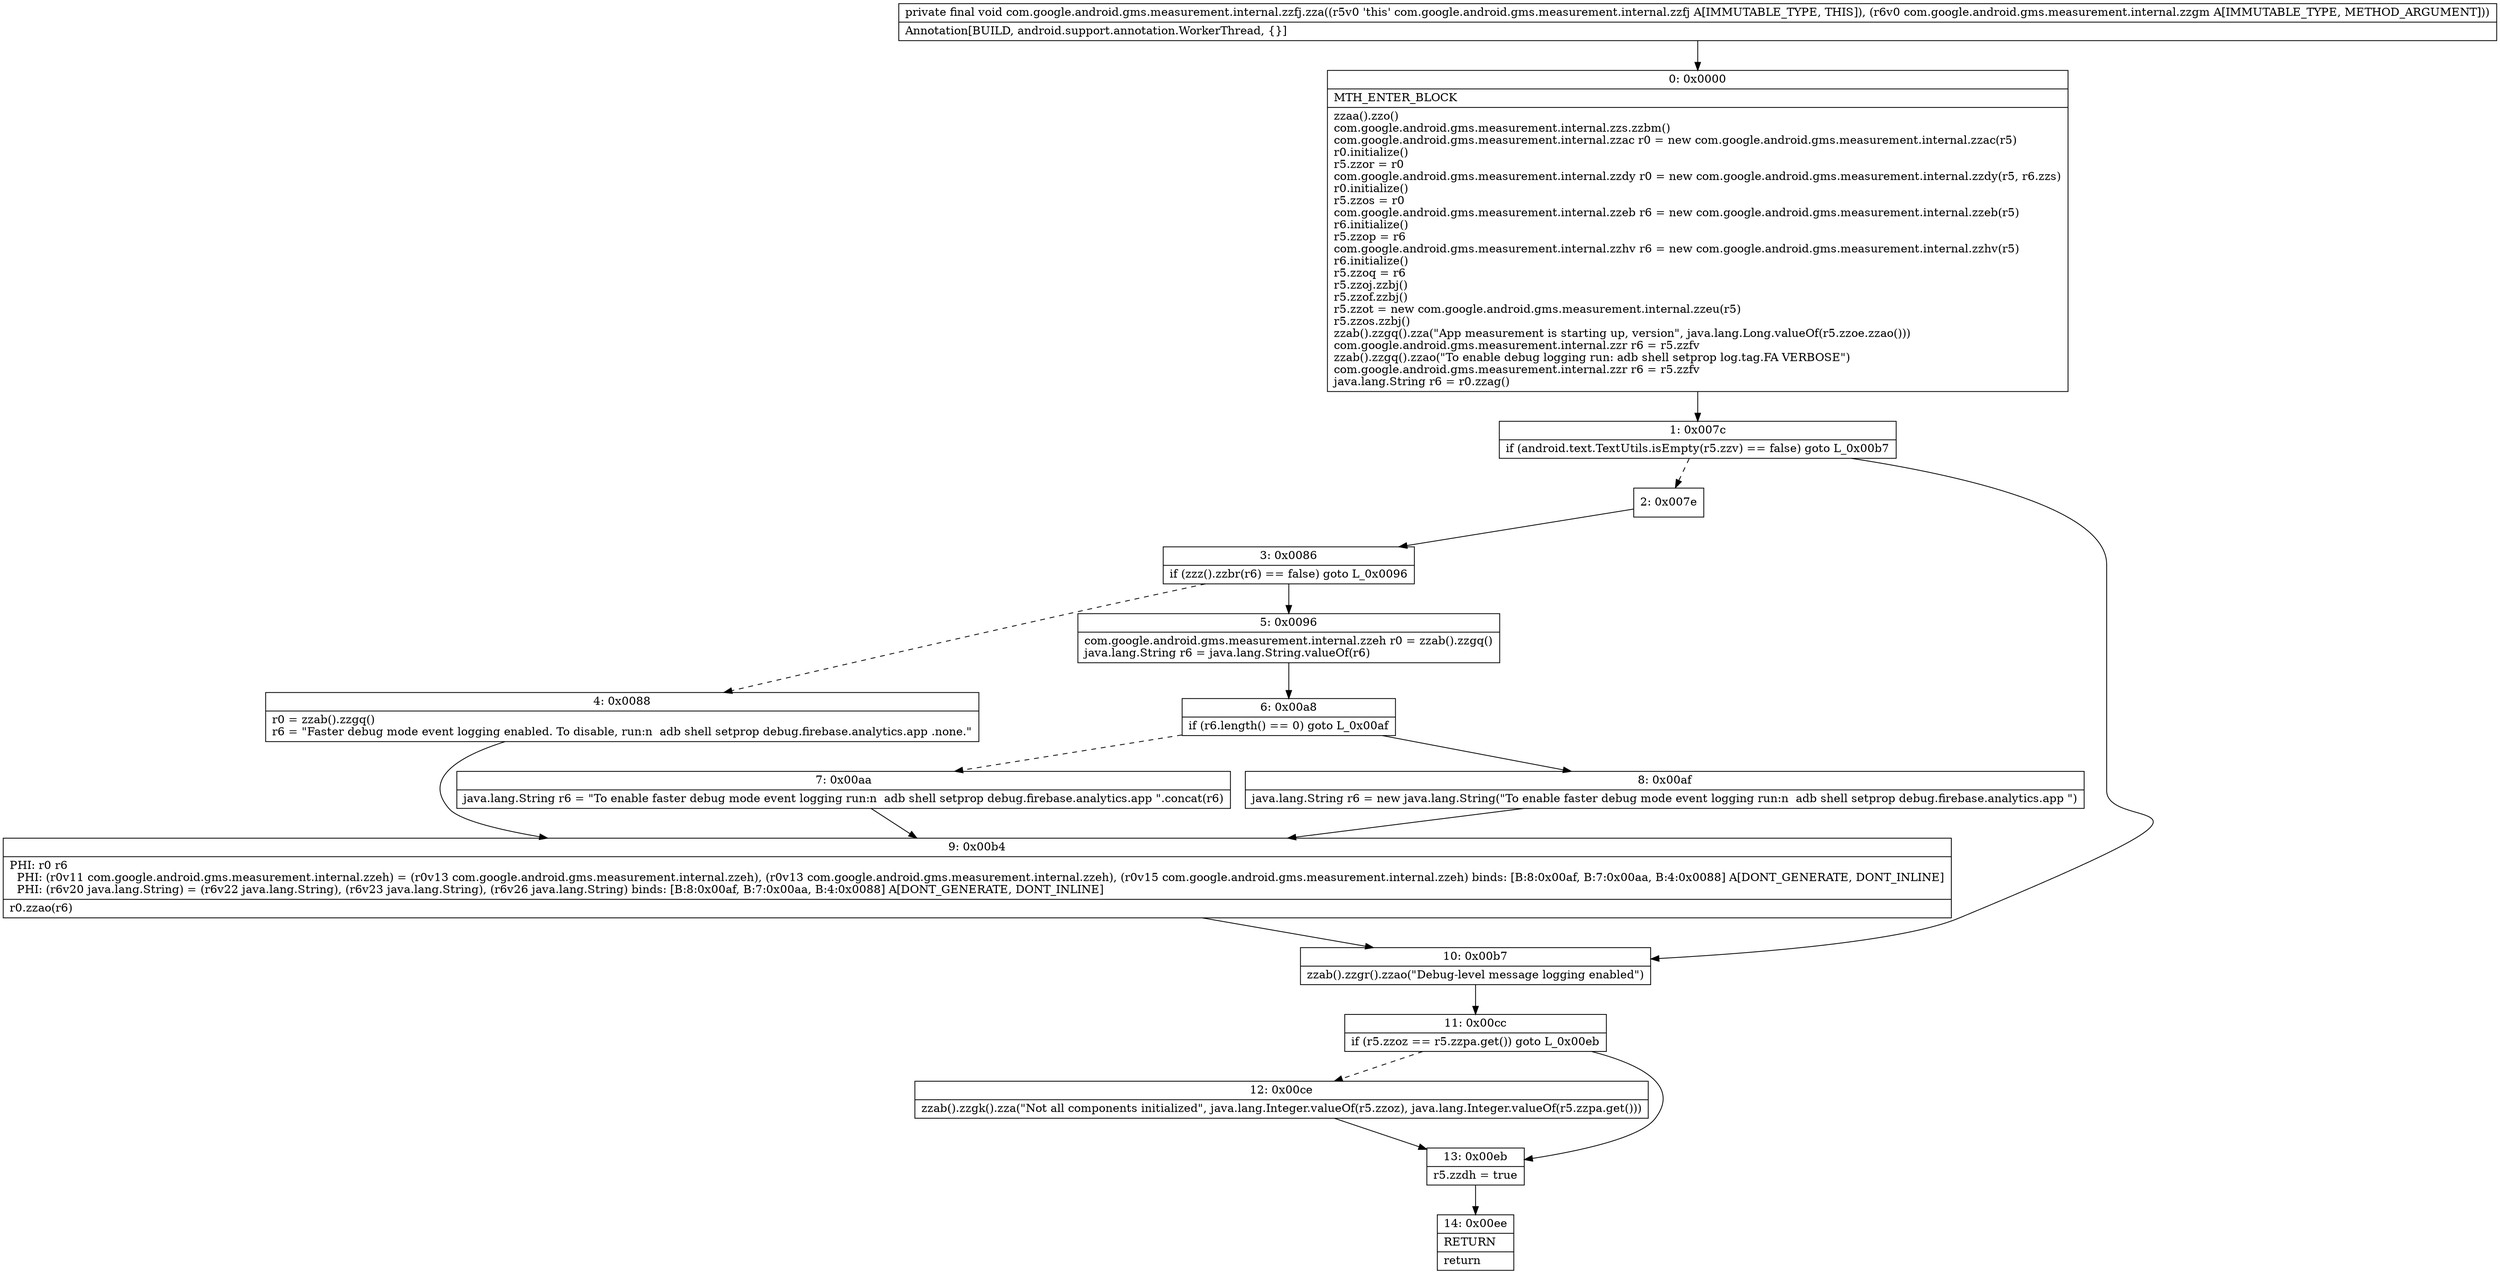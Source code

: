 digraph "CFG forcom.google.android.gms.measurement.internal.zzfj.zza(Lcom\/google\/android\/gms\/measurement\/internal\/zzgm;)V" {
Node_0 [shape=record,label="{0\:\ 0x0000|MTH_ENTER_BLOCK\l|zzaa().zzo()\lcom.google.android.gms.measurement.internal.zzs.zzbm()\lcom.google.android.gms.measurement.internal.zzac r0 = new com.google.android.gms.measurement.internal.zzac(r5)\lr0.initialize()\lr5.zzor = r0\lcom.google.android.gms.measurement.internal.zzdy r0 = new com.google.android.gms.measurement.internal.zzdy(r5, r6.zzs)\lr0.initialize()\lr5.zzos = r0\lcom.google.android.gms.measurement.internal.zzeb r6 = new com.google.android.gms.measurement.internal.zzeb(r5)\lr6.initialize()\lr5.zzop = r6\lcom.google.android.gms.measurement.internal.zzhv r6 = new com.google.android.gms.measurement.internal.zzhv(r5)\lr6.initialize()\lr5.zzoq = r6\lr5.zzoj.zzbj()\lr5.zzof.zzbj()\lr5.zzot = new com.google.android.gms.measurement.internal.zzeu(r5)\lr5.zzos.zzbj()\lzzab().zzgq().zza(\"App measurement is starting up, version\", java.lang.Long.valueOf(r5.zzoe.zzao()))\lcom.google.android.gms.measurement.internal.zzr r6 = r5.zzfv\lzzab().zzgq().zzao(\"To enable debug logging run: adb shell setprop log.tag.FA VERBOSE\")\lcom.google.android.gms.measurement.internal.zzr r6 = r5.zzfv\ljava.lang.String r6 = r0.zzag()\l}"];
Node_1 [shape=record,label="{1\:\ 0x007c|if (android.text.TextUtils.isEmpty(r5.zzv) == false) goto L_0x00b7\l}"];
Node_2 [shape=record,label="{2\:\ 0x007e}"];
Node_3 [shape=record,label="{3\:\ 0x0086|if (zzz().zzbr(r6) == false) goto L_0x0096\l}"];
Node_4 [shape=record,label="{4\:\ 0x0088|r0 = zzab().zzgq()\lr6 = \"Faster debug mode event logging enabled. To disable, run:n  adb shell setprop debug.firebase.analytics.app .none.\"\l}"];
Node_5 [shape=record,label="{5\:\ 0x0096|com.google.android.gms.measurement.internal.zzeh r0 = zzab().zzgq()\ljava.lang.String r6 = java.lang.String.valueOf(r6)\l}"];
Node_6 [shape=record,label="{6\:\ 0x00a8|if (r6.length() == 0) goto L_0x00af\l}"];
Node_7 [shape=record,label="{7\:\ 0x00aa|java.lang.String r6 = \"To enable faster debug mode event logging run:n  adb shell setprop debug.firebase.analytics.app \".concat(r6)\l}"];
Node_8 [shape=record,label="{8\:\ 0x00af|java.lang.String r6 = new java.lang.String(\"To enable faster debug mode event logging run:n  adb shell setprop debug.firebase.analytics.app \")\l}"];
Node_9 [shape=record,label="{9\:\ 0x00b4|PHI: r0 r6 \l  PHI: (r0v11 com.google.android.gms.measurement.internal.zzeh) = (r0v13 com.google.android.gms.measurement.internal.zzeh), (r0v13 com.google.android.gms.measurement.internal.zzeh), (r0v15 com.google.android.gms.measurement.internal.zzeh) binds: [B:8:0x00af, B:7:0x00aa, B:4:0x0088] A[DONT_GENERATE, DONT_INLINE]\l  PHI: (r6v20 java.lang.String) = (r6v22 java.lang.String), (r6v23 java.lang.String), (r6v26 java.lang.String) binds: [B:8:0x00af, B:7:0x00aa, B:4:0x0088] A[DONT_GENERATE, DONT_INLINE]\l|r0.zzao(r6)\l}"];
Node_10 [shape=record,label="{10\:\ 0x00b7|zzab().zzgr().zzao(\"Debug\-level message logging enabled\")\l}"];
Node_11 [shape=record,label="{11\:\ 0x00cc|if (r5.zzoz == r5.zzpa.get()) goto L_0x00eb\l}"];
Node_12 [shape=record,label="{12\:\ 0x00ce|zzab().zzgk().zza(\"Not all components initialized\", java.lang.Integer.valueOf(r5.zzoz), java.lang.Integer.valueOf(r5.zzpa.get()))\l}"];
Node_13 [shape=record,label="{13\:\ 0x00eb|r5.zzdh = true\l}"];
Node_14 [shape=record,label="{14\:\ 0x00ee|RETURN\l|return\l}"];
MethodNode[shape=record,label="{private final void com.google.android.gms.measurement.internal.zzfj.zza((r5v0 'this' com.google.android.gms.measurement.internal.zzfj A[IMMUTABLE_TYPE, THIS]), (r6v0 com.google.android.gms.measurement.internal.zzgm A[IMMUTABLE_TYPE, METHOD_ARGUMENT]))  | Annotation[BUILD, android.support.annotation.WorkerThread, \{\}]\l}"];
MethodNode -> Node_0;
Node_0 -> Node_1;
Node_1 -> Node_2[style=dashed];
Node_1 -> Node_10;
Node_2 -> Node_3;
Node_3 -> Node_4[style=dashed];
Node_3 -> Node_5;
Node_4 -> Node_9;
Node_5 -> Node_6;
Node_6 -> Node_7[style=dashed];
Node_6 -> Node_8;
Node_7 -> Node_9;
Node_8 -> Node_9;
Node_9 -> Node_10;
Node_10 -> Node_11;
Node_11 -> Node_12[style=dashed];
Node_11 -> Node_13;
Node_12 -> Node_13;
Node_13 -> Node_14;
}

